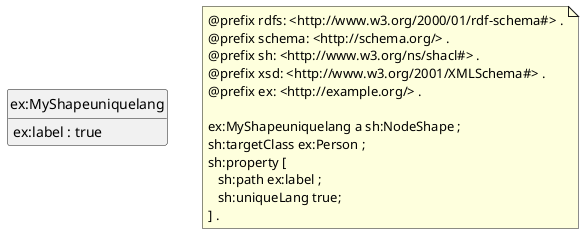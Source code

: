 @startuml
class "ex:MyShapeuniquelang"
"ex:MyShapeuniquelang" : ex:label : true 

note as N1
@prefix rdfs: <http://www.w3.org/2000/01/rdf-schema#> .
@prefix schema: <http://schema.org/> .
@prefix sh: <http://www.w3.org/ns/shacl#> .
@prefix xsd: <http://www.w3.org/2001/XMLSchema#> .
@prefix ex: <http://example.org/> .

ex:MyShapeuniquelang a sh:NodeShape ;
sh:targetClass ex:Person ;
sh:property [
   sh:path ex:label ;
   sh:uniqueLang true;
] .
end note

hide circle
hide empty members
@enduml